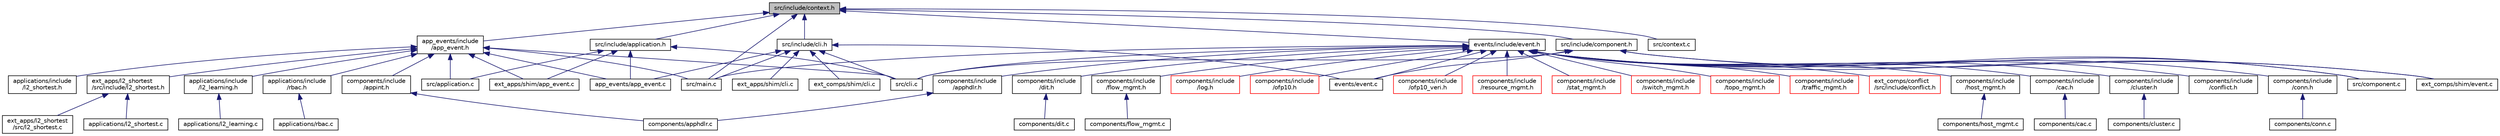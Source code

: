digraph "src/include/context.h"
{
  edge [fontname="Helvetica",fontsize="10",labelfontname="Helvetica",labelfontsize="10"];
  node [fontname="Helvetica",fontsize="10",shape=record];
  Node22 [label="src/include/context.h",height=0.2,width=0.4,color="black", fillcolor="grey75", style="filled", fontcolor="black"];
  Node22 -> Node23 [dir="back",color="midnightblue",fontsize="10",style="solid",fontname="Helvetica"];
  Node23 [label="app_events/include\l/app_event.h",height=0.2,width=0.4,color="black", fillcolor="white", style="filled",URL="$app__events_2include_2app__event_8h.html"];
  Node23 -> Node24 [dir="back",color="midnightblue",fontsize="10",style="solid",fontname="Helvetica"];
  Node24 [label="app_events/app_event.c",height=0.2,width=0.4,color="black", fillcolor="white", style="filled",URL="$app__events_2app__event_8c.html"];
  Node23 -> Node25 [dir="back",color="midnightblue",fontsize="10",style="solid",fontname="Helvetica"];
  Node25 [label="applications/include\l/l2_learning.h",height=0.2,width=0.4,color="black", fillcolor="white", style="filled",URL="$l2__learning_8h.html"];
  Node25 -> Node26 [dir="back",color="midnightblue",fontsize="10",style="solid",fontname="Helvetica"];
  Node26 [label="applications/l2_learning.c",height=0.2,width=0.4,color="black", fillcolor="white", style="filled",URL="$l2__learning_8c.html"];
  Node23 -> Node27 [dir="back",color="midnightblue",fontsize="10",style="solid",fontname="Helvetica"];
  Node27 [label="applications/include\l/l2_shortest.h",height=0.2,width=0.4,color="black", fillcolor="white", style="filled",URL="$applications_2include_2l2__shortest_8h.html"];
  Node23 -> Node28 [dir="back",color="midnightblue",fontsize="10",style="solid",fontname="Helvetica"];
  Node28 [label="applications/include\l/rbac.h",height=0.2,width=0.4,color="black", fillcolor="white", style="filled",URL="$rbac_8h.html"];
  Node28 -> Node29 [dir="back",color="midnightblue",fontsize="10",style="solid",fontname="Helvetica"];
  Node29 [label="applications/rbac.c",height=0.2,width=0.4,color="black", fillcolor="white", style="filled",URL="$rbac_8c.html"];
  Node23 -> Node30 [dir="back",color="midnightblue",fontsize="10",style="solid",fontname="Helvetica"];
  Node30 [label="components/include\l/appint.h",height=0.2,width=0.4,color="black", fillcolor="white", style="filled",URL="$appint_8h.html"];
  Node30 -> Node31 [dir="back",color="midnightblue",fontsize="10",style="solid",fontname="Helvetica"];
  Node31 [label="components/apphdlr.c",height=0.2,width=0.4,color="black", fillcolor="white", style="filled",URL="$apphdlr_8c.html"];
  Node23 -> Node32 [dir="back",color="midnightblue",fontsize="10",style="solid",fontname="Helvetica"];
  Node32 [label="ext_apps/shim/app_event.c",height=0.2,width=0.4,color="black", fillcolor="white", style="filled",URL="$ext__apps_2shim_2app__event_8c.html"];
  Node23 -> Node33 [dir="back",color="midnightblue",fontsize="10",style="solid",fontname="Helvetica"];
  Node33 [label="ext_apps/l2_shortest\l/src/include/l2_shortest.h",height=0.2,width=0.4,color="black", fillcolor="white", style="filled",URL="$ext__apps_2l2__shortest_2src_2include_2l2__shortest_8h.html"];
  Node33 -> Node34 [dir="back",color="midnightblue",fontsize="10",style="solid",fontname="Helvetica"];
  Node34 [label="applications/l2_shortest.c",height=0.2,width=0.4,color="black", fillcolor="white", style="filled",URL="$applications_2l2__shortest_8c.html"];
  Node33 -> Node35 [dir="back",color="midnightblue",fontsize="10",style="solid",fontname="Helvetica"];
  Node35 [label="ext_apps/l2_shortest\l/src/l2_shortest.c",height=0.2,width=0.4,color="black", fillcolor="white", style="filled",URL="$ext__apps_2l2__shortest_2src_2l2__shortest_8c.html"];
  Node23 -> Node36 [dir="back",color="midnightblue",fontsize="10",style="solid",fontname="Helvetica"];
  Node36 [label="src/application.c",height=0.2,width=0.4,color="black", fillcolor="white", style="filled",URL="$application_8c.html"];
  Node23 -> Node37 [dir="back",color="midnightblue",fontsize="10",style="solid",fontname="Helvetica"];
  Node37 [label="src/cli.c",height=0.2,width=0.4,color="black", fillcolor="white", style="filled",URL="$src_2cli_8c.html"];
  Node23 -> Node38 [dir="back",color="midnightblue",fontsize="10",style="solid",fontname="Helvetica"];
  Node38 [label="src/main.c",height=0.2,width=0.4,color="black", fillcolor="white", style="filled",URL="$main_8c.html"];
  Node22 -> Node39 [dir="back",color="midnightblue",fontsize="10",style="solid",fontname="Helvetica"];
  Node39 [label="src/include/application.h",height=0.2,width=0.4,color="black", fillcolor="white", style="filled",URL="$src_2include_2application_8h.html"];
  Node39 -> Node24 [dir="back",color="midnightblue",fontsize="10",style="solid",fontname="Helvetica"];
  Node39 -> Node32 [dir="back",color="midnightblue",fontsize="10",style="solid",fontname="Helvetica"];
  Node39 -> Node36 [dir="back",color="midnightblue",fontsize="10",style="solid",fontname="Helvetica"];
  Node39 -> Node37 [dir="back",color="midnightblue",fontsize="10",style="solid",fontname="Helvetica"];
  Node22 -> Node40 [dir="back",color="midnightblue",fontsize="10",style="solid",fontname="Helvetica"];
  Node40 [label="src/include/cli.h",height=0.2,width=0.4,color="black", fillcolor="white", style="filled",URL="$src_2include_2cli_8h.html"];
  Node40 -> Node24 [dir="back",color="midnightblue",fontsize="10",style="solid",fontname="Helvetica"];
  Node40 -> Node41 [dir="back",color="midnightblue",fontsize="10",style="solid",fontname="Helvetica"];
  Node41 [label="events/event.c",height=0.2,width=0.4,color="black", fillcolor="white", style="filled",URL="$events_2event_8c.html"];
  Node40 -> Node42 [dir="back",color="midnightblue",fontsize="10",style="solid",fontname="Helvetica"];
  Node42 [label="ext_apps/shim/cli.c",height=0.2,width=0.4,color="black", fillcolor="white", style="filled",URL="$ext__apps_2shim_2cli_8c.html"];
  Node40 -> Node43 [dir="back",color="midnightblue",fontsize="10",style="solid",fontname="Helvetica"];
  Node43 [label="ext_comps/shim/cli.c",height=0.2,width=0.4,color="black", fillcolor="white", style="filled",URL="$ext__comps_2shim_2cli_8c.html"];
  Node40 -> Node37 [dir="back",color="midnightblue",fontsize="10",style="solid",fontname="Helvetica"];
  Node40 -> Node38 [dir="back",color="midnightblue",fontsize="10",style="solid",fontname="Helvetica"];
  Node22 -> Node44 [dir="back",color="midnightblue",fontsize="10",style="solid",fontname="Helvetica"];
  Node44 [label="events/include/event.h",height=0.2,width=0.4,color="black", fillcolor="white", style="filled",URL="$events_2include_2event_8h.html"];
  Node44 -> Node45 [dir="back",color="midnightblue",fontsize="10",style="solid",fontname="Helvetica"];
  Node45 [label="components/include\l/apphdlr.h",height=0.2,width=0.4,color="black", fillcolor="white", style="filled",URL="$apphdlr_8h.html"];
  Node45 -> Node31 [dir="back",color="midnightblue",fontsize="10",style="solid",fontname="Helvetica"];
  Node44 -> Node46 [dir="back",color="midnightblue",fontsize="10",style="solid",fontname="Helvetica"];
  Node46 [label="components/include\l/cac.h",height=0.2,width=0.4,color="black", fillcolor="white", style="filled",URL="$cac_8h.html"];
  Node46 -> Node47 [dir="back",color="midnightblue",fontsize="10",style="solid",fontname="Helvetica"];
  Node47 [label="components/cac.c",height=0.2,width=0.4,color="black", fillcolor="white", style="filled",URL="$cac_8c.html"];
  Node44 -> Node48 [dir="back",color="midnightblue",fontsize="10",style="solid",fontname="Helvetica"];
  Node48 [label="components/include\l/cluster.h",height=0.2,width=0.4,color="black", fillcolor="white", style="filled",URL="$cluster_8h.html"];
  Node48 -> Node49 [dir="back",color="midnightblue",fontsize="10",style="solid",fontname="Helvetica"];
  Node49 [label="components/cluster.c",height=0.2,width=0.4,color="black", fillcolor="white", style="filled",URL="$cluster_8c.html"];
  Node44 -> Node50 [dir="back",color="midnightblue",fontsize="10",style="solid",fontname="Helvetica"];
  Node50 [label="components/include\l/conflict.h",height=0.2,width=0.4,color="black", fillcolor="white", style="filled",URL="$components_2include_2conflict_8h.html"];
  Node44 -> Node51 [dir="back",color="midnightblue",fontsize="10",style="solid",fontname="Helvetica"];
  Node51 [label="components/include\l/conn.h",height=0.2,width=0.4,color="black", fillcolor="white", style="filled",URL="$conn_8h.html"];
  Node51 -> Node52 [dir="back",color="midnightblue",fontsize="10",style="solid",fontname="Helvetica"];
  Node52 [label="components/conn.c",height=0.2,width=0.4,color="black", fillcolor="white", style="filled",URL="$conn_8c.html"];
  Node44 -> Node53 [dir="back",color="midnightblue",fontsize="10",style="solid",fontname="Helvetica"];
  Node53 [label="components/include\l/dit.h",height=0.2,width=0.4,color="black", fillcolor="white", style="filled",URL="$dit_8h.html"];
  Node53 -> Node54 [dir="back",color="midnightblue",fontsize="10",style="solid",fontname="Helvetica"];
  Node54 [label="components/dit.c",height=0.2,width=0.4,color="black", fillcolor="white", style="filled",URL="$dit_8c.html"];
  Node44 -> Node55 [dir="back",color="midnightblue",fontsize="10",style="solid",fontname="Helvetica"];
  Node55 [label="components/include\l/flow_mgmt.h",height=0.2,width=0.4,color="black", fillcolor="white", style="filled",URL="$flow__mgmt_8h.html"];
  Node55 -> Node56 [dir="back",color="midnightblue",fontsize="10",style="solid",fontname="Helvetica"];
  Node56 [label="components/flow_mgmt.c",height=0.2,width=0.4,color="black", fillcolor="white", style="filled",URL="$flow__mgmt_8c.html"];
  Node44 -> Node57 [dir="back",color="midnightblue",fontsize="10",style="solid",fontname="Helvetica"];
  Node57 [label="components/include\l/host_mgmt.h",height=0.2,width=0.4,color="black", fillcolor="white", style="filled",URL="$host__mgmt_8h.html"];
  Node57 -> Node58 [dir="back",color="midnightblue",fontsize="10",style="solid",fontname="Helvetica"];
  Node58 [label="components/host_mgmt.c",height=0.2,width=0.4,color="black", fillcolor="white", style="filled",URL="$host__mgmt_8c.html"];
  Node44 -> Node59 [dir="back",color="midnightblue",fontsize="10",style="solid",fontname="Helvetica"];
  Node59 [label="components/include\l/log.h",height=0.2,width=0.4,color="red", fillcolor="white", style="filled",URL="$log_8h.html"];
  Node44 -> Node61 [dir="back",color="midnightblue",fontsize="10",style="solid",fontname="Helvetica"];
  Node61 [label="components/include\l/ofp10.h",height=0.2,width=0.4,color="red", fillcolor="white", style="filled",URL="$ofp10_8h.html"];
  Node44 -> Node63 [dir="back",color="midnightblue",fontsize="10",style="solid",fontname="Helvetica"];
  Node63 [label="components/include\l/ofp10_veri.h",height=0.2,width=0.4,color="red", fillcolor="white", style="filled",URL="$ofp10__veri_8h.html"];
  Node44 -> Node65 [dir="back",color="midnightblue",fontsize="10",style="solid",fontname="Helvetica"];
  Node65 [label="components/include\l/resource_mgmt.h",height=0.2,width=0.4,color="red", fillcolor="white", style="filled",URL="$resource__mgmt_8h.html"];
  Node44 -> Node67 [dir="back",color="midnightblue",fontsize="10",style="solid",fontname="Helvetica"];
  Node67 [label="components/include\l/stat_mgmt.h",height=0.2,width=0.4,color="red", fillcolor="white", style="filled",URL="$stat__mgmt_8h.html"];
  Node44 -> Node69 [dir="back",color="midnightblue",fontsize="10",style="solid",fontname="Helvetica"];
  Node69 [label="components/include\l/switch_mgmt.h",height=0.2,width=0.4,color="red", fillcolor="white", style="filled",URL="$switch__mgmt_8h.html"];
  Node44 -> Node71 [dir="back",color="midnightblue",fontsize="10",style="solid",fontname="Helvetica"];
  Node71 [label="components/include\l/topo_mgmt.h",height=0.2,width=0.4,color="red", fillcolor="white", style="filled",URL="$topo__mgmt_8h.html"];
  Node44 -> Node73 [dir="back",color="midnightblue",fontsize="10",style="solid",fontname="Helvetica"];
  Node73 [label="components/include\l/traffic_mgmt.h",height=0.2,width=0.4,color="red", fillcolor="white", style="filled",URL="$traffic__mgmt_8h.html"];
  Node44 -> Node41 [dir="back",color="midnightblue",fontsize="10",style="solid",fontname="Helvetica"];
  Node44 -> Node75 [dir="back",color="midnightblue",fontsize="10",style="solid",fontname="Helvetica"];
  Node75 [label="ext_comps/shim/event.c",height=0.2,width=0.4,color="black", fillcolor="white", style="filled",URL="$ext__comps_2shim_2event_8c.html"];
  Node44 -> Node76 [dir="back",color="midnightblue",fontsize="10",style="solid",fontname="Helvetica"];
  Node76 [label="ext_comps/conflict\l/src/include/conflict.h",height=0.2,width=0.4,color="red", fillcolor="white", style="filled",URL="$ext__comps_2conflict_2src_2include_2conflict_8h.html"];
  Node44 -> Node37 [dir="back",color="midnightblue",fontsize="10",style="solid",fontname="Helvetica"];
  Node44 -> Node79 [dir="back",color="midnightblue",fontsize="10",style="solid",fontname="Helvetica"];
  Node79 [label="src/component.c",height=0.2,width=0.4,color="black", fillcolor="white", style="filled",URL="$component_8c.html"];
  Node44 -> Node38 [dir="back",color="midnightblue",fontsize="10",style="solid",fontname="Helvetica"];
  Node22 -> Node80 [dir="back",color="midnightblue",fontsize="10",style="solid",fontname="Helvetica"];
  Node80 [label="src/include/component.h",height=0.2,width=0.4,color="black", fillcolor="white", style="filled",URL="$src_2include_2component_8h.html"];
  Node80 -> Node41 [dir="back",color="midnightblue",fontsize="10",style="solid",fontname="Helvetica"];
  Node80 -> Node75 [dir="back",color="midnightblue",fontsize="10",style="solid",fontname="Helvetica"];
  Node80 -> Node37 [dir="back",color="midnightblue",fontsize="10",style="solid",fontname="Helvetica"];
  Node80 -> Node79 [dir="back",color="midnightblue",fontsize="10",style="solid",fontname="Helvetica"];
  Node22 -> Node81 [dir="back",color="midnightblue",fontsize="10",style="solid",fontname="Helvetica"];
  Node81 [label="src/context.c",height=0.2,width=0.4,color="black", fillcolor="white", style="filled",URL="$context_8c.html"];
  Node22 -> Node38 [dir="back",color="midnightblue",fontsize="10",style="solid",fontname="Helvetica"];
}
